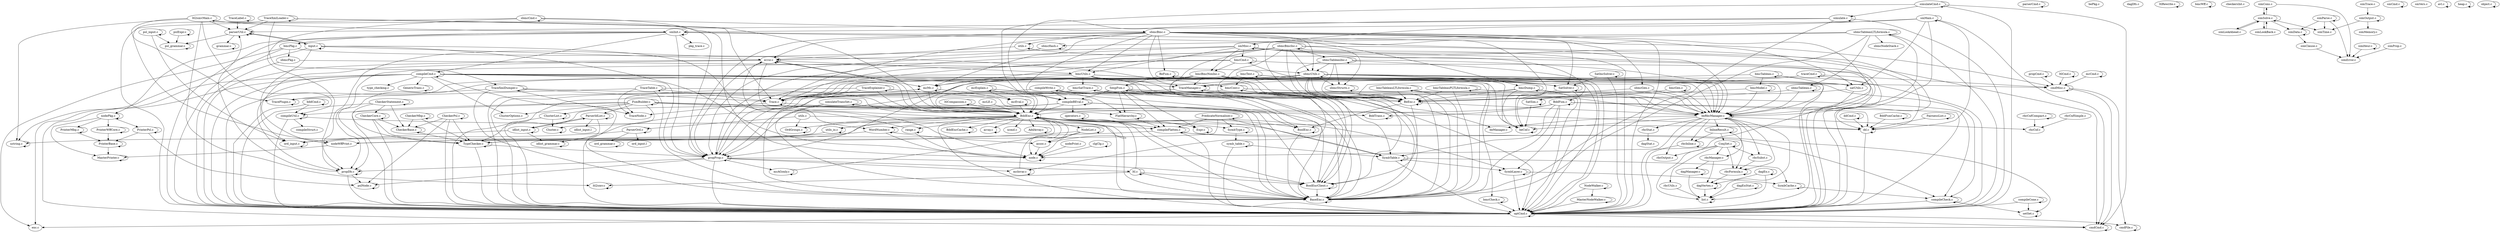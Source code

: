 digraph G {
    subgraph 1 {
        graph [ label=src ];
        subgraph 230 {
            graph [ label=nusmv ];
            subgraph 231 {
                graph [ label=src ];
                subgraph 232 {
                    graph [ label=parser ];
                    246 [ label="grammar.c",metric1=121 ];
                    247 [ label="input.c",metric1=365 ];
                    248 [ label="parserUtil.c",metric1=159 ];
                    11115 [ label="parserCmd.c",metric1=12 ];
                    subgraph 233 {
                        graph [ label=ord ];
                        234 [ label="ord_grammar.c",metric1=72 ];
                        235 [ label="ord_input.c",metric1=231 ];
                        236 [ label="ParserOrd.c",metric1=18 ];
                        11114 [ label="ord_input.l",metric1=4 ];
                    }
                    subgraph 237 {
                        graph [ label=psl ];
                        238 [ label="psl_grammar.c",metric1=71 ];
                        239 [ label="psl_input.c",metric1=226 ];
                        240 [ label="pslExpr.c",metric1=59 ];
                        241 [ label="pslNode.c",metric1=323 ];
                    }
                    subgraph 242 {
                        graph [ label=idlist ];
                        243 [ label="idlist_grammar.c",metric1=68 ];
                        244 [ label="idlist_input.c",metric1=222 ];
                        245 [ label="ParserIdList.c",metric1=19 ];
                        11141 [ label="idlist_input.l",metric1=4 ];
                    }
                }
                subgraph 249 {
                    graph [ label=be ];
                    250 [ label="beCnf.c",metric1=19 ];
                    251 [ label="beManager.c",metric1=12 ];
                    252 [ label="bePkg.c",metric1=30 ];
                    253 [ label="beRbcManager.c",metric1=76 ];
                }
                subgraph 254 {
                    graph [ label=cmd ];
                    255 [ label="cmdCmd.c",metric1=144 ];
                    256 [ label="cmdFile.c",metric1=132 ];
                    257 [ label="cmdMisc.c",metric1=250 ];
                }
                subgraph 258 {
                    graph [ label=dag ];
                    259 [ label="dagDfs.c",metric1=33 ];
                    260 [ label="dagEn.c",metric1=38 ];
                    261 [ label="dagEnStat.c",metric1=43 ];
                    262 [ label="dagManager.c",metric1=21 ];
                    263 [ label="dagStat.c",metric1=27 ];
                    264 [ label="dagVertex.c",metric1=43 ];
                }
                subgraph 265 {
                    graph [ label=enc ];
                    266 [ label="enc.c",metric1=23 ];
                    267 [ label="operators.c",metric1=722 ];
                    subgraph 268 {
                        graph [ label=base ];
                        269 [ label="BaseEnc.c",metric1=18 ];
                        270 [ label="BoolEncClient.c",metric1=10 ];
                    }
                    subgraph 271 {
                        graph [ label=bool ];
                        272 [ label="BoolEnc.c",metric1=73 ];
                    }
                    subgraph 273 {
                        graph [ label=bdd ];
                        274 [ label="BddEnc.c",metric1=1492 ];
                        275 [ label="BddEncCache.c",metric1=53 ];
                    }
                    subgraph 276 {
                        graph [ label=be ];
                        277 [ label="BeEnc.c",metric1=176 ];
                    }
                    subgraph 278 {
                        graph [ label=utils ];
                        279 [ label="AddArray.c",metric1=215 ];
                        280 [ label="OrdGroups.c",metric1=18 ];
                        11116 [ label="utils.c",metric1=13 ];
                    }
                }
                subgraph 281 {
                    graph [ label=ltl ];
                    284 [ label="ltl.c",metric1=58 ];
                    285 [ label="ltlCompassion.c",metric1=55 ];
                    286 [ label="ltlRewrite.c",metric1=82 ];
                    11117 [ label="ltlCmd.c",metric1=30 ];
                    subgraph 282 {
                        graph [ label=ltl2smv ];
                        283 [ label="ltl2smv.c",metric1=54 ];
                        444 [ label="ltl2smvMain.c",metric1=62 ];
                    }
                }
                subgraph 287 {
                    graph [ label=mc ];
                    288 [ label="mcAGonly.c",metric1=28 ];
                    289 [ label="mcCmd.c",metric1=177 ];
                    290 [ label="mcEval.c",metric1=33 ];
                    291 [ label="mcExplain.c",metric1=128 ];
                    292 [ label="mcInvar.c",metric1=55 ];
                    293 [ label="mcMc.c",metric1=139 ];
                    11118 [ label="mcLE.c",metric1=9 ];
                }
                subgraph 294 {
                    graph [ label=opt ];
                    295 [ label="optCmd.c",metric1=388 ];
                }
                subgraph 296 {
                    graph [ label=prop ];
                    297 [ label="propCmd.c",metric1=116 ];
                    298 [ label="propDb.c",metric1=142 ];
                    299 [ label="propProp.c",metric1=152 ];
                }
                subgraph 300 {
                    graph [ label=sat ];
                    303 [ label="satUtils.c",metric1=17 ];
                    304 [ label="SatSolver.c",metric1=79 ];
                    305 [ label="SatIncSolver.c",metric1=53 ];
                    subgraph 301 {
                        graph [ label=solvers ];
                        302 [ label="SatSim.c",metric1=45 ];
                    }
                }
                subgraph 306 {
                    graph [ label=simulate ];
                    307 [ label="simulate.c",metric1=86 ];
                    308 [ label="simulateCmd.c",metric1=113 ];
                    309 [ label="simulateTransSet.c",metric1=54 ];
                }
                subgraph 310 {
                    graph [ label=trans ];
                    subgraph 311 {
                        graph [ label=bdd ];
                        312 [ label="BddTrans.c",metric1=31 ];
                        313 [ label="Cluster.c",metric1=46 ];
                        314 [ label="ClusterList.c",metric1=169 ];
                        315 [ label="ClusterOptions.c",metric1=22 ];
                    }
                    subgraph 316 {
                        graph [ label=generic ];
                        317 [ label="GenericTrans.c",metric1=18 ];
                    }
                }
                subgraph 318 {
                    graph [ label=trace ];
                    319 [ label="TraceNode.c",metric1=17 ];
                    320 [ label="Trace.c",metric1=106 ];
                    321 [ label="TraceManager.c",metric1=183 ];
                    322 [ label="traceCmd.c",metric1=96 ];
                    11121 [ label="pkg_trace.c",metric1=1 ];
                    11122 [ label="TraceLabel.c",metric1=15 ];
                    subgraph 323 {
                        graph [ label=plugins ];
                        324 [ label="TraceExplainer.c",metric1=43 ];
                        325 [ label="TracePlugin.c",metric1=31 ];
                        326 [ label="TraceTable.c",metric1=102 ];
                        327 [ label="TraceXmlDumper.c",metric1=62 ];
                        328 [ label="TraceXmlLoader.c",metric1=76 ];
                    }
                }
                subgraph 329 {
                    graph [ label=bmc ];
                    341 [ label="bmcBmcNonInc.c",metric1=92 ];
                    342 [ label="bmcCheck.c",metric1=52 ];
                    343 [ label="bmcCmd.c",metric1=255 ];
                    344 [ label="bmcConv.c",metric1=77 ];
                    345 [ label="bmcDump.c",metric1=64 ];
                    346 [ label="bmcModel.c",metric1=18 ];
                    347 [ label="bmcSatTrace.c",metric1=52 ];
                    348 [ label="bmcTableau.c",metric1=66 ];
                    349 [ label="bmcTableauLTLformula.c",metric1=24 ];
                    350 [ label="bmcTableauPLTLformula.c",metric1=65 ];
                    351 [ label="bmcTest.c",metric1=166 ];
                    352 [ label="bmcUtils.c",metric1=35 ];
                    353 [ label="bmcWff.c",metric1=58 ];
                    11125 [ label="bmcGen.c",metric1=14 ];
                    11126 [ label="bmcPkg.c",metric1=4 ];
                    subgraph 330 {
                        graph [ label=sbmc ];
                        331 [ label="sbmcBmc.c",metric1=34 ];
                        332 [ label="sbmcCmd.c",metric1=127 ];
                        333 [ label="sbmcGen.c",metric1=12 ];
                        334 [ label="sbmcHash.c",metric1=60 ];
                        335 [ label="sbmcNodeStack.c",metric1=22 ];
                        336 [ label="sbmcTableauLTLformula.c",metric1=320 ];
                        337 [ label="sbmcStructs.c",metric1=101 ];
                        338 [ label="sbmcUtils.c",metric1=165 ];
                        339 [ label="sbmcTableauInc.c",metric1=822 ];
                        340 [ label="sbmcBmcInc.c",metric1=130 ];
                        11123 [ label="sbmcPkg.c",metric1=4 ];
                        11124 [ label="sbmcTableau.c",metric1=12 ];
                    }
                }
                subgraph 354 {
                    graph [ label=compile ];
                    363 [ label="compileBEval.c",metric1=210 ];
                    364 [ label="compileCheck.c",metric1=79 ];
                    365 [ label="compileCmd.c",metric1=317 ];
                    366 [ label="compileCone.c",metric1=117 ];
                    367 [ label="compileFlatten.c",metric1=231 ];
                    368 [ label="FlatHierarchy.c",metric1=74 ];
                    369 [ label="compileWrite.c",metric1=217 ];
                    376 [ label="PredicateNormaliser.c",metric1=92 ];
                    11129 [ label="compileStruct.c",metric1=12 ];
                    11130 [ label="compileUtil.c",metric1=134 ];
                    subgraph 355 {
                        graph [ label=type_checking ];
                        356 [ label="TypeChecker.c",metric1=112 ];
                        11127 [ label="type_checking.c",metric1=5 ];
                        subgraph 357 {
                            graph [ label=checkers ];
                            358 [ label="CheckerBase.c",metric1=29 ];
                            359 [ label="CheckerCore.c",metric1=338 ];
                            360 [ label="CheckerStatement.c",metric1=74 ];
                            361 [ label="CheckerPsl.c",metric1=224 ];
                            362 [ label="CheckerMbp.c",metric1=58 ];
                            11128 [ label="checkersInt.c",metric1=2 ];
                        }
                    }
                    subgraph 370 {
                        graph [ label=symb_table ];
                        371 [ label="SymbCache.c",metric1=51 ];
                        372 [ label="SymbLayer.c",metric1=67 ];
                        373 [ label="SymbTable.c",metric1=64 ];
                        374 [ label="symb_table.c",metric1=56 ];
                        375 [ label="SymbType.c",metric1=158 ];
                    }
                }
                subgraph 377 {
                    graph [ label=dd ];
                    378 [ label="dd.c",metric1=469 ];
                    379 [ label="ddCmd.c",metric1=38 ];
                }
                subgraph 380 {
                    graph [ label=fsm ];
                    381 [ label="FsmBuilder.c",metric1=60 ];
                    subgraph 382 {
                        graph [ label=bdd ];
                        383 [ label="BddFsm.c",metric1=150 ];
                        384 [ label="BddFsmCache.c",metric1=19 ];
                        385 [ label="FairnessList.c",metric1=50 ];
                        11131 [ label="bddCmd.c",metric1=55 ];
                    }
                    subgraph 386 {
                        graph [ label=sexp ];
                        387 [ label="SexpFsm.c",metric1=174 ];
                        11132 [ label="Expr.c",metric1=27 ];
                    }
                    subgraph 388 {
                        graph [ label=be ];
                        389 [ label="BeFsm.c",metric1=18 ];
                    }
                }
                subgraph 390 {
                    graph [ label="node" ];
                    397 [ label="node.c",metric1=104 ];
                    398 [ label="MasterNodeWalker.c",metric1=22 ];
                    399 [ label="NodeWalker.c",metric1=60 ];
                    10898 [ label="nodePrint.c",metric1=250 ];
                    11133 [ label="nodePkg.c",metric1=5 ];
                    11134 [ label="nodeWffPrint.c",metric1=4 ];
                    subgraph 391 {
                        graph [ label=printers ];
                        392 [ label="MasterPrinter.c",metric1=47 ];
                        393 [ label="PrinterBase.c",metric1=20 ];
                        394 [ label="PrinterWffCore.c",metric1=74 ];
                        395 [ label="PrinterPsl.c",metric1=61 ];
                        396 [ label="PrinterMbp.c",metric1=16 ];
                    }
                }
                subgraph 400 {
                    graph [ label=rbc ];
                    401 [ label="rbcCnf.c",metric1=26 ];
                    402 [ label="rbcCnfCompact.c",metric1=121 ];
                    403 [ label="rbcCnfSimple.c",metric1=74 ];
                    404 [ label="rbcFormula.c",metric1=122 ];
                    405 [ label="rbcManager.c",metric1=10 ];
                    406 [ label="rbcOutput.c",metric1=119 ];
                    407 [ label="rbcStat.c",metric1=2 ];
                    408 [ label="rbcSubst.c",metric1=152 ];
                    409 [ label="rbcUtils.c",metric1=39 ];
                    410 [ label="rbcInline.c",metric1=18 ];
                    411 [ label="ConjSet.c",metric1=56 ];
                    412 [ label="InlineResult.c",metric1=50 ];
                    subgraph 413 {
                        graph [ label=clg ];
                        414 [ label="clgClg.c",metric1=32 ];
                    }
                }
                subgraph 415 {
                    graph [ label=sim ];
                    416 [ label="simClause.c",metric1=4 ];
                    417 [ label="simCons.c",metric1=9 ];
                    418 [ label="simData.c",metric1=150 ];
                    419 [ label="simHeur.c",metric1=567 ];
                    420 [ label="simLookBack.c",metric1=33 ];
                    421 [ label="simMemory.c",metric1=6 ];
                    422 [ label="simOutput.c",metric1=123 ];
                    423 [ label="simParse.c",metric1=35 ];
                    424 [ label="simProp.c",metric1=13 ];
                    425 [ label="simSolve.c",metric1=37 ];
                    426 [ label="simTime.c",metric1=6 ];
                    446 [ label="simError.c",metric1=11 ];
                    11135 [ label="simLookAhead.c",metric1=1 ];
                    11136 [ label="simTrace.c",metric1=17 ];
                }
                subgraph 427 {
                    graph [ label=sm ];
                    428 [ label="smInit.c",metric1=58 ];
                    443 [ label="smMain.c",metric1=316 ];
                    11137 [ label="smCmd.c",metric1=7 ];
                    11138 [ label="smMisc.c",metric1=66 ];
                    11139 [ label="smVers.c",metric1=5 ];
                }
                subgraph 429 {
                    graph [ label=utils ];
                    430 [ label="array.c",metric1=56 ];
                    431 [ label="assoc.c",metric1=44 ];
                    432 [ label="avl.c",metric1=171 ];
                    433 [ label="error.c",metric1=206 ];
                    434 [ label="heap.c",metric1=19 ];
                    435 [ label="list.c",metric1=175 ];
                    436 [ label="object.c",metric1=17 ];
                    437 [ label="ucmd.c",metric1=32 ];
                    438 [ label="ustring.c",metric1=38 ];
                    439 [ label="utils.c",metric1=48 ];
                    440 [ label="NodeList.c",metric1=47 ];
                    441 [ label="range.c",metric1=20 ];
                    442 [ label="WordNumber.c",metric1=159 ];
                    11140 [ label="utils_io.c",metric1=13 ];
                }
                subgraph 11119 {
                    graph [ label=set ];
                    11120 [ label="setSet.c",metric1=30 ];
                }
            }
        }
    }
    409 -> 435;
    333 -> 277;
    333 -> 253;
    338 -> 321;
    338 -> 320;
    338 -> 303;
    338 -> 270;
    338 -> 277;
    338 -> 250;
    338 -> 253;
    338 -> 304;
    338 -> 299;
    338 -> 295;
    338 -> 269;
    338 -> 338;
    338 -> 337;
    342 -> 295;
    342 -> 342;
    411 -> 406;
    411 -> 409;
    411 -> 405;
    411 -> 404;
    411 -> 397;
    411 -> 408;
    411 -> 411;
    262 -> 262;
    262 -> 435;
    361 -> 295;
    361 -> 241;
    361 -> 356;
    361 -> 361;
    361 -> 358;
    414 -> 397;
    414 -> 414;
    412 -> 410;
    412 -> 404;
    412 -> 411;
    412 -> 412;
    376 -> 367;
    376 -> 373;
    376 -> 375;
    376 -> 356;
    376 -> 376;
    341 -> 321;
    341 -> 293;
    341 -> 320;
    341 -> 277;
    341 -> 250;
    341 -> 303;
    341 -> 295;
    341 -> 253;
    341 -> 299;
    341 -> 304;
    341 -> 292;
    305 -> 305;
    305 -> 295;
    305 -> 304;
    248 -> 238;
    248 -> 247;
    248 -> 248;
    248 -> 246;
    420 -> 425;
    245 -> 243;
    245 -> 245;
    245 -> 244;
    245 -> 11141;
    410 -> 410;
    410 -> 295;
    422 -> 421;
    422 -> 426;
    422 -> 422;
    344 -> 251;
    344 -> 277;
    344 -> 253;
    344 -> 269;
    344 -> 344;
    11133 -> 392;
    11133 -> 394;
    11133 -> 395;
    11133 -> 11133;
    11133 -> 396;
    11131 -> 295;
    11131 -> 11131;
    11131 -> 11130;
    302 -> 250;
    302 -> 302;
    284 -> 269;
    284 -> 270;
    284 -> 274;
    284 -> 284;
    284 -> 283;
    365 -> 315;
    365 -> 321;
    365 -> 298;
    365 -> 299;
    365 -> 266;
    365 -> 257;
    365 -> 363;
    365 -> 364;
    365 -> 11127;
    365 -> 255;
    365 -> 317;
    365 -> 269;
    365 -> 274;
    365 -> 295;
    365 -> 365;
    379 -> 379;
    379 -> 378;
    11135 -> 425;
    274 -> 367;
    274 -> 11132;
    274 -> 441;
    274 -> 437;
    274 -> 280;
    274 -> 270;
    274 -> 397;
    274 -> 375;
    274 -> 442;
    274 -> 356;
    274 -> 431;
    274 -> 430;
    274 -> 11134;
    274 -> 295;
    274 -> 279;
    274 -> 275;
    274 -> 272;
    274 -> 433;
    274 -> 11140;
    274 -> 372;
    274 -> 373;
    274 -> 378;
    274 -> 440;
    274 -> 269;
    274 -> 274;
    324 -> 269;
    324 -> 274;
    324 -> 320;
    324 -> 319;
    324 -> 324;
    234 -> 234;
    405 -> 264;
    405 -> 262;
    264 -> 264;
    264 -> 435;
    375 -> 374;
    375 -> 375;
    378 -> 295;
    378 -> 378;
    399 -> 295;
    399 -> 398;
    399 -> 399;
    360 -> 295;
    360 -> 358;
    360 -> 356;
    360 -> 359;
    360 -> 360;
    322 -> 257;
    322 -> 322;
    322 -> 295;
    322 -> 321;
    322 -> 320;
    11140 -> 11134;
    11140 -> 11140;
    393 -> 393;
    393 -> 392;
    387 -> 364;
    387 -> 295;
    387 -> 363;
    387 -> 270;
    387 -> 269;
    387 -> 367;
    387 -> 373;
    387 -> 11132;
    387 -> 387;
    387 -> 368;
    439 -> 435;
    439 -> 433;
    439 -> 439;
    428 -> 257;
    428 -> 428;
    428 -> 295;
    428 -> 11121;
    428 -> 11126;
    428 -> 11133;
    428 -> 365;
    428 -> 378;
    428 -> 299;
    297 -> 257;
    297 -> 297;
    350 -> 269;
    350 -> 277;
    350 -> 253;
    350 -> 350;
    309 -> 269;
    309 -> 274;
    309 -> 309;
    328 -> 327;
    328 -> 248;
    328 -> 325;
    328 -> 320;
    328 -> 328;
    328 -> 274;
    356 -> 299;
    356 -> 295;
    356 -> 356;
    295 -> 255;
    295 -> 256;
    295 -> 266;
    295 -> 295;
    381 -> 315;
    381 -> 312;
    381 -> 368;
    381 -> 269;
    381 -> 245;
    381 -> 295;
    381 -> 11130;
    381 -> 381;
    381 -> 274;
    381 -> 313;
    381 -> 314;
    381 -> 378;
    351 -> 253;
    351 -> 295;
    351 -> 277;
    351 -> 299;
    351 -> 298;
    351 -> 344;
    351 -> 351;
    339 -> 339;
    339 -> 269;
    339 -> 338;
    339 -> 337;
    339 -> 277;
    339 -> 295;
    339 -> 253;
    348 -> 295;
    348 -> 348;
    348 -> 277;
    348 -> 253;
    348 -> 346;
    433 -> 295;
    433 -> 299;
    433 -> 293;
    433 -> 352;
    433 -> 397;
    433 -> 433;
    433 -> 11134;
    270 -> 270;
    270 -> 269;
    334 -> 433;
    334 -> 334;
    331 -> 439;
    331 -> 333;
    331 -> 277;
    331 -> 293;
    331 -> 363;
    331 -> 320;
    331 -> 433;
    331 -> 250;
    331 -> 303;
    331 -> 338;
    331 -> 345;
    331 -> 295;
    331 -> 352;
    331 -> 389;
    331 -> 253;
    331 -> 299;
    331 -> 304;
    364 -> 11120;
    364 -> 295;
    364 -> 364;
    398 -> 295;
    398 -> 398;
    11116 -> 269;
    11116 -> 280;
    11116 -> 236;
    250 -> 250;
    327 -> 269;
    327 -> 320;
    327 -> 319;
    327 -> 274;
    327 -> 325;
    327 -> 327;
    395 -> 241;
    395 -> 395;
    395 -> 393;
    367 -> 295;
    367 -> 364;
    367 -> 356;
    367 -> 367;
    367 -> 11120;
    443 -> 303;
    443 -> 378;
    443 -> 428;
    443 -> 11138;
    443 -> 443;
    443 -> 295;
    443 -> 255;
    11132 -> 11132;
    236 -> 236;
    236 -> 234;
    236 -> 11114;
    236 -> 235;
    303 -> 302;
    303 -> 295;
    362 -> 356;
    362 -> 362;
    362 -> 358;
    277 -> 270;
    277 -> 272;
    277 -> 253;
    277 -> 277;
    343 -> 269;
    343 -> 299;
    343 -> 298;
    343 -> 341;
    343 -> 295;
    343 -> 343;
    434 -> 434;
    352 -> 321;
    352 -> 320;
    352 -> 304;
    352 -> 347;
    352 -> 269;
    352 -> 277;
    352 -> 270;
    352 -> 253;
    352 -> 295;
    11125 -> 11125;
    11125 -> 277;
    11125 -> 253;
    317 -> 317;
    261 -> 261;
    261 -> 435;
    419 -> 419;
    419 -> 446;
    299 -> 270;
    299 -> 288;
    299 -> 292;
    299 -> 284;
    299 -> 293;
    299 -> 298;
    299 -> 241;
    299 -> 295;
    299 -> 299;
    424 -> 446;
    244 -> 243;
    244 -> 245;
    244 -> 235;
    244 -> 244;
    253 -> 251;
    253 -> 405;
    253 -> 408;
    253 -> 410;
    253 -> 412;
    253 -> 406;
    253 -> 295;
    253 -> 401;
    253 -> 250;
    253 -> 404;
    253 -> 407;
    253 -> 253;
    253 -> 435;
    336 -> 11124;
    336 -> 269;
    336 -> 335;
    336 -> 334;
    336 -> 277;
    336 -> 336;
    336 -> 253;
    336 -> 295;
    272 -> 269;
    272 -> 272;
    441 -> 433;
    441 -> 397;
    441 -> 441;
    10898 -> 397;
    289 -> 289;
    289 -> 257;
    345 -> 277;
    345 -> 253;
    345 -> 299;
    345 -> 250;
    345 -> 345;
    345 -> 295;
    374 -> 374;
    374 -> 373;
    374 -> 295;
    308 -> 295;
    308 -> 274;
    308 -> 307;
    308 -> 255;
    308 -> 308;
    291 -> 290;
    291 -> 269;
    291 -> 291;
    291 -> 274;
    246 -> 246;
    238 -> 238;
    240 -> 238;
    240 -> 240;
    436 -> 436;
    431 -> 397;
    358 -> 358;
    358 -> 356;
    11122 -> 11122;
    11122 -> 248;
    11117 -> 11117;
    11117 -> 257;
    368 -> 368;
    368 -> 367;
    369 -> 368;
    369 -> 272;
    369 -> 269;
    369 -> 295;
    369 -> 270;
    369 -> 369;
    369 -> 363;
    340 -> 277;
    340 -> 293;
    340 -> 320;
    340 -> 295;
    340 -> 299;
    340 -> 253;
    340 -> 340;
    340 -> 339;
    340 -> 338;
    340 -> 269;
    340 -> 270;
    340 -> 337;
    304 -> 295;
    304 -> 304;
    304 -> 250;
    11123 -> 338;
    11123 -> 295;
    394 -> 394;
    394 -> 393;
    11126 -> 344;
    11126 -> 11123;
    11126 -> 295;
    11126 -> 266;
    359 -> 295;
    359 -> 359;
    359 -> 356;
    359 -> 358;
    444 -> 428;
    444 -> 248;
    444 -> 11130;
    444 -> 444;
    444 -> 283;
    444 -> 438;
    444 -> 397;
    444 -> 11134;
    280 -> 280;
    425 -> 420;
    425 -> 11135;
    425 -> 426;
    425 -> 425;
    425 -> 418;
    425 -> 417;
    363 -> 269;
    363 -> 270;
    363 -> 272;
    363 -> 267;
    363 -> 295;
    363 -> 274;
    363 -> 363;
    363 -> 356;
    326 -> 325;
    326 -> 269;
    326 -> 326;
    326 -> 320;
    326 -> 319;
    326 -> 274;
    337 -> 337;
    403 -> 401;
    372 -> 371;
    372 -> 372;
    372 -> 295;
    257 -> 255;
    257 -> 256;
    257 -> 257;
    243 -> 243;
    383 -> 373;
    383 -> 372;
    383 -> 312;
    383 -> 295;
    383 -> 378;
    383 -> 269;
    383 -> 274;
    383 -> 383;
    438 -> 438;
    298 -> 248;
    298 -> 295;
    298 -> 241;
    298 -> 298;
    239 -> 238;
    239 -> 235;
    239 -> 239;
    321 -> 320;
    321 -> 321;
    321 -> 295;
    11138 -> 378;
    11138 -> 352;
    11138 -> 255;
    11138 -> 343;
    11138 -> 11138;
    11138 -> 383;
    11138 -> 299;
    11138 -> 295;
    11138 -> 298;
    11138 -> 341;
    314 -> 295;
    314 -> 314;
    314 -> 313;
    11115 -> 11115;
    11137 -> 11137;
    332 -> 299;
    332 -> 298;
    332 -> 331;
    332 -> 332;
    332 -> 295;
    269 -> 269;
    418 -> 416;
    418 -> 418;
    408 -> 404;
    320 -> 274;
    320 -> 320;
    320 -> 319;
    430 -> 430;
    423 -> 426;
    423 -> 423;
    423 -> 446;
    423 -> 418;
    288 -> 288;
    288 -> 274;
    285 -> 285;
    285 -> 274;
    11120 -> 11120;
    307 -> 307;
    307 -> 269;
    307 -> 295;
    307 -> 274;
    307 -> 248;
    373 -> 373;
    373 -> 295;
    373 -> 372;
    373 -> 371;
    292 -> 292;
    292 -> 274;
    346 -> 277;
    346 -> 253;
    346 -> 346;
    260 -> 260;
    260 -> 264;
    260 -> 435;
    11124 -> 277;
    11124 -> 253;
    11124 -> 11124;
    366 -> 295;
    366 -> 366;
    366 -> 11120;
    416 -> 446;
    11130 -> 295;
    11130 -> 367;
    11130 -> 11129;
    11130 -> 11130;
    325 -> 325;
    442 -> 438;
    442 -> 431;
    442 -> 397;
    442 -> 442;
    347 -> 347;
    347 -> 277;
    347 -> 269;
    347 -> 253;
    347 -> 295;
    347 -> 274;
    11134 -> 392;
    247 -> 397;
    247 -> 248;
    247 -> 442;
    247 -> 433;
    247 -> 438;
    247 -> 235;
    247 -> 247;
    389 -> 342;
    389 -> 389;
    389 -> 387;
    385 -> 378;
    385 -> 385;
    396 -> 393;
    396 -> 396;
    275 -> 275;
    313 -> 313;
    371 -> 364;
    371 -> 371;
    293 -> 290;
    293 -> 293;
    293 -> 274;
    417 -> 446;
    417 -> 425;
    407 -> 263;
    235 -> 235;
    290 -> 290;
    290 -> 274;
    440 -> 431;
    440 -> 397;
    440 -> 440;
    440 -> 11134;
    392 -> 392;
    312 -> 312;
    384 -> 378;
    384 -> 384;
    286 -> 286;
    255 -> 255;
    256 -> 256;
    349 -> 277;
    349 -> 269;
    349 -> 349;
    349 -> 253;
    397 -> 397;
    353 -> 353;
    267 -> 267;
    432 -> 432;
    11136 -> 422;
    404 -> 264;
    404 -> 404;
    402 -> 401;
    402 -> 402;
    283 -> 283;
    435 -> 435;
    241 -> 241;
    279 -> 279;
    11118 -> 274;
}
